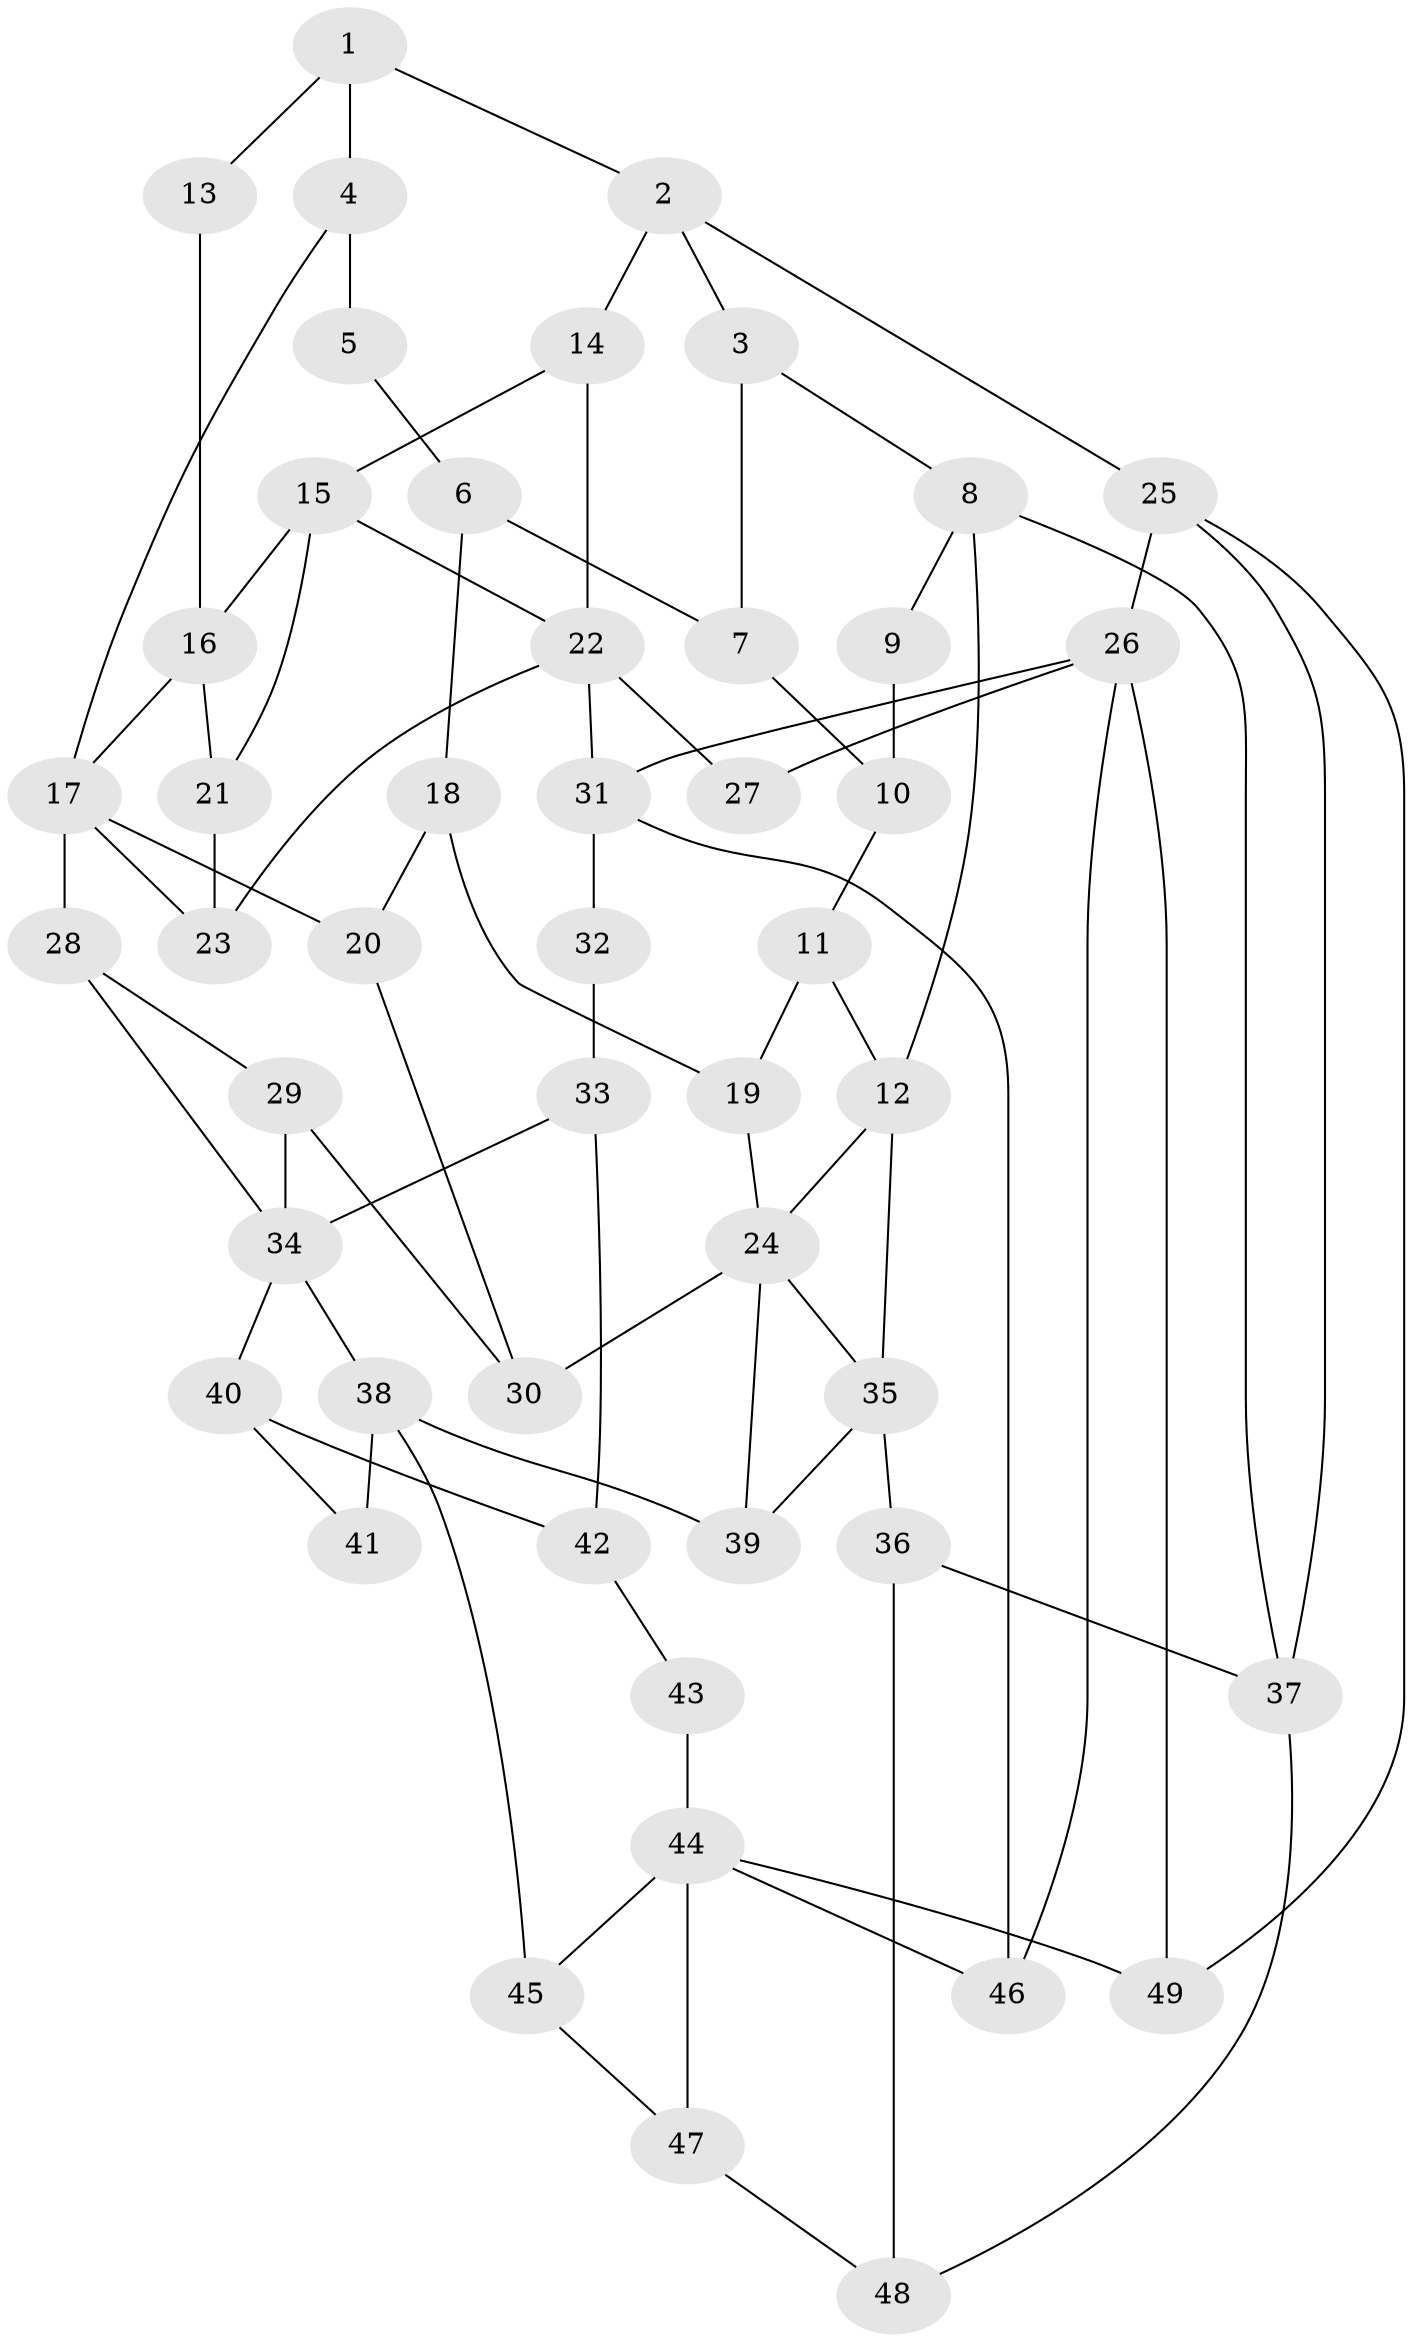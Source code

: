 // original degree distribution, {3: 0.030927835051546393, 5: 0.4639175257731959, 4: 0.25773195876288657, 6: 0.24742268041237114}
// Generated by graph-tools (version 1.1) at 2025/38/03/09/25 02:38:32]
// undirected, 49 vertices, 81 edges
graph export_dot {
graph [start="1"]
  node [color=gray90,style=filled];
  1;
  2;
  3;
  4;
  5;
  6;
  7;
  8;
  9;
  10;
  11;
  12;
  13;
  14;
  15;
  16;
  17;
  18;
  19;
  20;
  21;
  22;
  23;
  24;
  25;
  26;
  27;
  28;
  29;
  30;
  31;
  32;
  33;
  34;
  35;
  36;
  37;
  38;
  39;
  40;
  41;
  42;
  43;
  44;
  45;
  46;
  47;
  48;
  49;
  1 -- 2 [weight=1.0];
  1 -- 4 [weight=2.0];
  1 -- 13 [weight=1.0];
  2 -- 3 [weight=1.0];
  2 -- 14 [weight=1.0];
  2 -- 25 [weight=1.0];
  3 -- 7 [weight=1.0];
  3 -- 8 [weight=1.0];
  4 -- 5 [weight=2.0];
  4 -- 17 [weight=2.0];
  5 -- 6 [weight=1.0];
  6 -- 7 [weight=1.0];
  6 -- 18 [weight=1.0];
  7 -- 10 [weight=1.0];
  8 -- 9 [weight=1.0];
  8 -- 12 [weight=1.0];
  8 -- 37 [weight=1.0];
  9 -- 10 [weight=1.0];
  10 -- 11 [weight=1.0];
  11 -- 12 [weight=1.0];
  11 -- 19 [weight=1.0];
  12 -- 24 [weight=1.0];
  12 -- 35 [weight=1.0];
  13 -- 16 [weight=1.0];
  14 -- 15 [weight=1.0];
  14 -- 22 [weight=1.0];
  15 -- 16 [weight=1.0];
  15 -- 21 [weight=2.0];
  15 -- 22 [weight=1.0];
  16 -- 17 [weight=1.0];
  16 -- 21 [weight=2.0];
  17 -- 20 [weight=1.0];
  17 -- 23 [weight=1.0];
  17 -- 28 [weight=1.0];
  18 -- 19 [weight=1.0];
  18 -- 20 [weight=1.0];
  19 -- 24 [weight=1.0];
  20 -- 30 [weight=1.0];
  21 -- 23 [weight=2.0];
  22 -- 23 [weight=1.0];
  22 -- 27 [weight=1.0];
  22 -- 31 [weight=1.0];
  24 -- 30 [weight=1.0];
  24 -- 35 [weight=2.0];
  24 -- 39 [weight=1.0];
  25 -- 26 [weight=1.0];
  25 -- 37 [weight=1.0];
  25 -- 49 [weight=1.0];
  26 -- 27 [weight=2.0];
  26 -- 31 [weight=1.0];
  26 -- 46 [weight=1.0];
  26 -- 49 [weight=1.0];
  28 -- 29 [weight=1.0];
  28 -- 34 [weight=1.0];
  29 -- 30 [weight=1.0];
  29 -- 34 [weight=1.0];
  31 -- 32 [weight=2.0];
  31 -- 46 [weight=1.0];
  32 -- 33 [weight=1.0];
  33 -- 34 [weight=2.0];
  33 -- 42 [weight=1.0];
  34 -- 38 [weight=1.0];
  34 -- 40 [weight=1.0];
  35 -- 36 [weight=2.0];
  35 -- 39 [weight=1.0];
  36 -- 37 [weight=1.0];
  36 -- 48 [weight=1.0];
  37 -- 48 [weight=1.0];
  38 -- 39 [weight=1.0];
  38 -- 41 [weight=2.0];
  38 -- 45 [weight=2.0];
  40 -- 41 [weight=1.0];
  40 -- 42 [weight=1.0];
  42 -- 43 [weight=1.0];
  43 -- 44 [weight=2.0];
  44 -- 45 [weight=1.0];
  44 -- 46 [weight=1.0];
  44 -- 47 [weight=1.0];
  44 -- 49 [weight=1.0];
  45 -- 47 [weight=1.0];
  47 -- 48 [weight=1.0];
}
